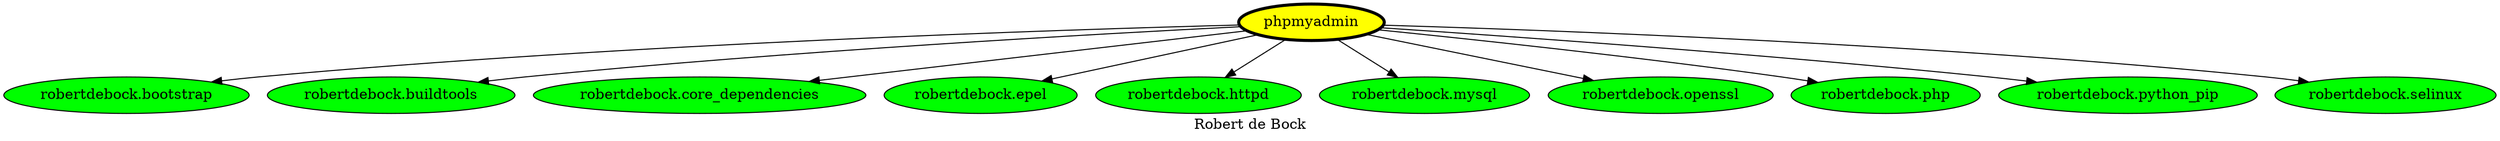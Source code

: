 digraph PhiloDilemma {
  label = "Robert de Bock" ;
  overlap=false
  {
    "phpmyadmin" [fillcolor=yellow style=filled penwidth=3]
    "robertdebock.bootstrap" [fillcolor=green style=filled]
    "robertdebock.buildtools" [fillcolor=green style=filled]
    "robertdebock.core_dependencies" [fillcolor=green style=filled]
    "robertdebock.epel" [fillcolor=green style=filled]
    "robertdebock.httpd" [fillcolor=green style=filled]
    "robertdebock.mysql" [fillcolor=green style=filled]
    "robertdebock.openssl" [fillcolor=green style=filled]
    "robertdebock.php" [fillcolor=green style=filled]
    "robertdebock.python_pip" [fillcolor=green style=filled]
    "robertdebock.selinux" [fillcolor=green style=filled]
  }
  "phpmyadmin" -> "robertdebock.bootstrap"
  "phpmyadmin" -> "robertdebock.buildtools"
  "phpmyadmin" -> "robertdebock.core_dependencies"
  "phpmyadmin" -> "robertdebock.epel"
  "phpmyadmin" -> "robertdebock.httpd"
  "phpmyadmin" -> "robertdebock.mysql"
  "phpmyadmin" -> "robertdebock.openssl"
  "phpmyadmin" -> "robertdebock.php"
  "phpmyadmin" -> "robertdebock.python_pip"
  "phpmyadmin" -> "robertdebock.selinux"
}

